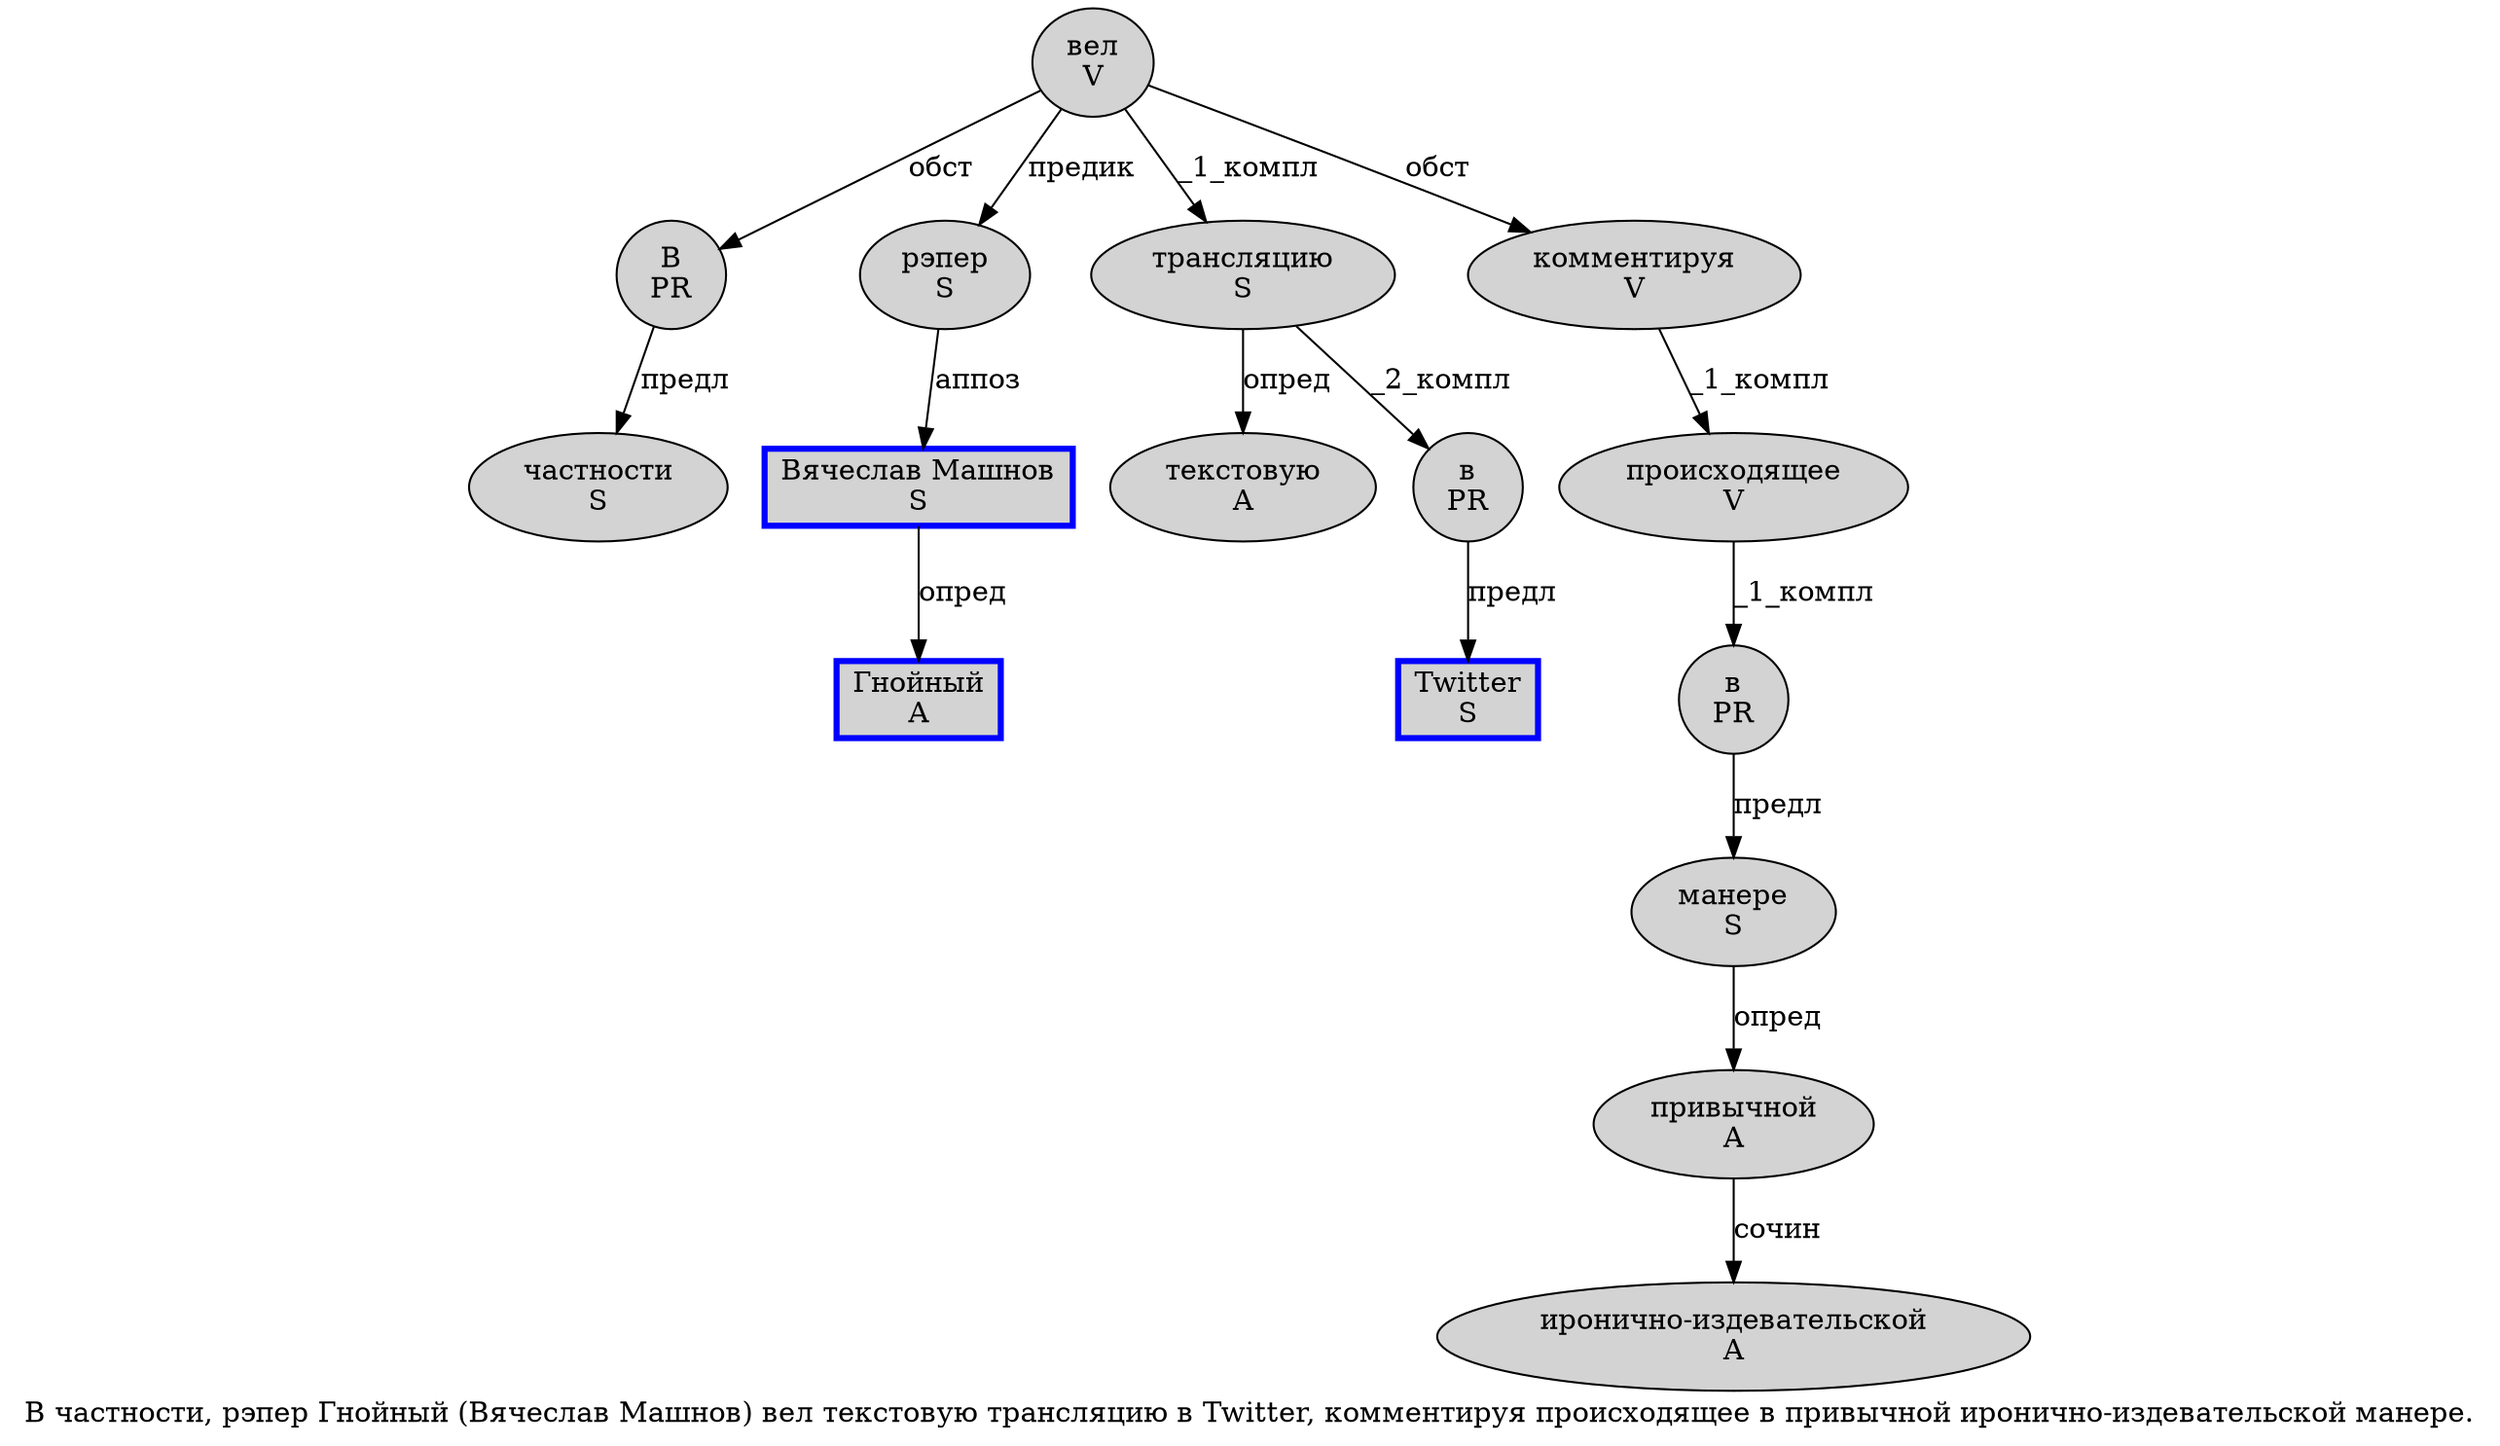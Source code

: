 digraph SENTENCE_335 {
	graph [label="В частности, рэпер Гнойный (Вячеслав Машнов) вел текстовую трансляцию в Twitter, комментируя происходящее в привычной иронично-издевательской манере."]
	node [style=filled]
		0 [label="В
PR" color="" fillcolor=lightgray penwidth=1 shape=ellipse]
		1 [label="частности
S" color="" fillcolor=lightgray penwidth=1 shape=ellipse]
		3 [label="рэпер
S" color="" fillcolor=lightgray penwidth=1 shape=ellipse]
		4 [label="Гнойный
A" color=blue fillcolor=lightgray penwidth=3 shape=box]
		6 [label="Вячеслав Машнов
S" color=blue fillcolor=lightgray penwidth=3 shape=box]
		8 [label="вел
V" color="" fillcolor=lightgray penwidth=1 shape=ellipse]
		9 [label="текстовую
A" color="" fillcolor=lightgray penwidth=1 shape=ellipse]
		10 [label="трансляцию
S" color="" fillcolor=lightgray penwidth=1 shape=ellipse]
		11 [label="в
PR" color="" fillcolor=lightgray penwidth=1 shape=ellipse]
		12 [label="Twitter
S" color=blue fillcolor=lightgray penwidth=3 shape=box]
		14 [label="комментируя
V" color="" fillcolor=lightgray penwidth=1 shape=ellipse]
		15 [label="происходящее
V" color="" fillcolor=lightgray penwidth=1 shape=ellipse]
		16 [label="в
PR" color="" fillcolor=lightgray penwidth=1 shape=ellipse]
		17 [label="привычной
A" color="" fillcolor=lightgray penwidth=1 shape=ellipse]
		18 [label="иронично-издевательской
A" color="" fillcolor=lightgray penwidth=1 shape=ellipse]
		19 [label="манере
S" color="" fillcolor=lightgray penwidth=1 shape=ellipse]
			15 -> 16 [label="_1_компл"]
			16 -> 19 [label="предл"]
			3 -> 6 [label="аппоз"]
			14 -> 15 [label="_1_компл"]
			8 -> 0 [label="обст"]
			8 -> 3 [label="предик"]
			8 -> 10 [label="_1_компл"]
			8 -> 14 [label="обст"]
			19 -> 17 [label="опред"]
			6 -> 4 [label="опред"]
			0 -> 1 [label="предл"]
			11 -> 12 [label="предл"]
			10 -> 9 [label="опред"]
			10 -> 11 [label="_2_компл"]
			17 -> 18 [label="сочин"]
}